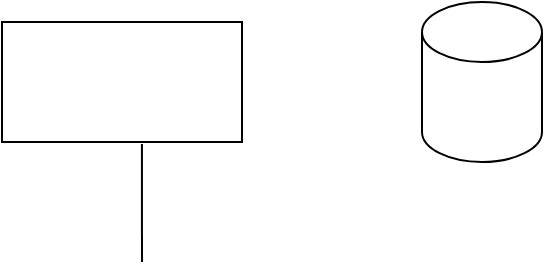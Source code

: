 <mxfile version="20.7.4" type="github">
  <diagram id="dG1yxqBG6aQsiw_YtDcV" name="Página-1">
    <mxGraphModel dx="864" dy="378" grid="1" gridSize="10" guides="1" tooltips="1" connect="1" arrows="1" fold="1" page="1" pageScale="1" pageWidth="827" pageHeight="1169" math="0" shadow="0">
      <root>
        <mxCell id="0" />
        <mxCell id="1" parent="0" />
        <mxCell id="_KnHvQBSNUYbSTUApy6Y-1" value="" style="rounded=0;whiteSpace=wrap;html=1;" vertex="1" parent="1">
          <mxGeometry x="230" y="30" width="120" height="60" as="geometry" />
        </mxCell>
        <mxCell id="_KnHvQBSNUYbSTUApy6Y-4" value="" style="endArrow=none;html=1;rounded=0;entryX=0.583;entryY=1.017;entryDx=0;entryDy=0;entryPerimeter=0;" edge="1" parent="1" target="_KnHvQBSNUYbSTUApy6Y-1">
          <mxGeometry width="50" height="50" relative="1" as="geometry">
            <mxPoint x="300" y="150" as="sourcePoint" />
            <mxPoint x="440" y="180" as="targetPoint" />
          </mxGeometry>
        </mxCell>
        <mxCell id="_KnHvQBSNUYbSTUApy6Y-5" value="" style="shape=cylinder3;whiteSpace=wrap;html=1;boundedLbl=1;backgroundOutline=1;size=15;" vertex="1" parent="1">
          <mxGeometry x="440" y="20" width="60" height="80" as="geometry" />
        </mxCell>
      </root>
    </mxGraphModel>
  </diagram>
</mxfile>
